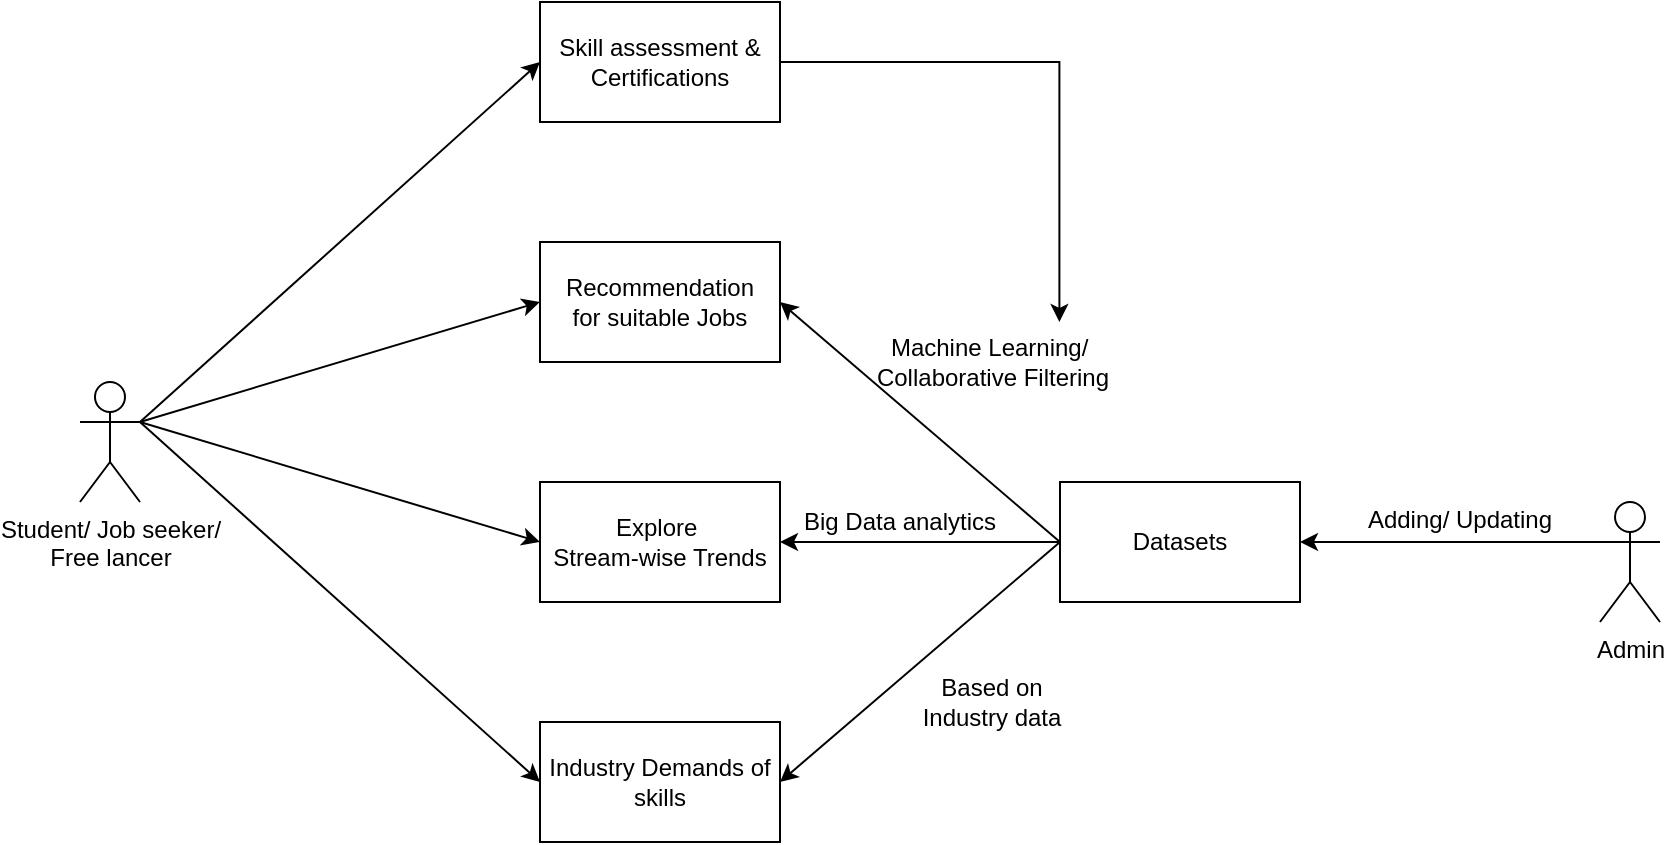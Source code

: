 <mxfile version="12.6.6" type="device"><diagram id="mCBj4KAUW-9IedpiIaAs" name="Page-1"><mxGraphModel dx="1038" dy="548" grid="1" gridSize="10" guides="1" tooltips="1" connect="1" arrows="1" fold="1" page="1" pageScale="1" pageWidth="850" pageHeight="1100" math="0" shadow="0"><root><mxCell id="0"/><mxCell id="1" parent="0"/><mxCell id="4p7Ywo6sf8HazCKealfF-1" value="Student/ Job seeker/&lt;br&gt;Free lancer" style="shape=umlActor;verticalLabelPosition=bottom;labelBackgroundColor=#ffffff;verticalAlign=top;html=1;outlineConnect=0;" vertex="1" parent="1"><mxGeometry x="50" y="230" width="30" height="60" as="geometry"/></mxCell><mxCell id="4p7Ywo6sf8HazCKealfF-30" style="edgeStyle=orthogonalEdgeStyle;rounded=0;orthogonalLoop=1;jettySize=auto;html=1;exitX=1;exitY=0.5;exitDx=0;exitDy=0;entryX=0.75;entryY=0;entryDx=0;entryDy=0;" edge="1" parent="1" source="4p7Ywo6sf8HazCKealfF-2" target="4p7Ywo6sf8HazCKealfF-20"><mxGeometry relative="1" as="geometry"><mxPoint x="430" y="220" as="targetPoint"/></mxGeometry></mxCell><mxCell id="4p7Ywo6sf8HazCKealfF-2" value="Skill assessment &amp;amp;&lt;br&gt;Certifications" style="rounded=0;whiteSpace=wrap;html=1;" vertex="1" parent="1"><mxGeometry x="280" y="40" width="120" height="60" as="geometry"/></mxCell><mxCell id="4p7Ywo6sf8HazCKealfF-3" value="Recommendation&lt;br&gt;for suitable Jobs&lt;br&gt;&lt;div id=&quot;SDCloudData&quot; style=&quot;display: none&quot;&gt;&lt;/div&gt;&lt;div id=&quot;SDCloudData&quot; style=&quot;display: none&quot;&gt;&lt;/div&gt;" style="rounded=0;whiteSpace=wrap;html=1;" vertex="1" parent="1"><mxGeometry x="280" y="160" width="120" height="60" as="geometry"/></mxCell><mxCell id="4p7Ywo6sf8HazCKealfF-6" value="&lt;span style=&quot;white-space: normal&quot;&gt;Explore&amp;nbsp;&lt;/span&gt;&lt;br style=&quot;white-space: normal&quot;&gt;&lt;span style=&quot;white-space: normal&quot;&gt;Stream-wise Trends&lt;/span&gt;" style="rounded=0;whiteSpace=wrap;html=1;" vertex="1" parent="1"><mxGeometry x="280" y="280" width="120" height="60" as="geometry"/></mxCell><mxCell id="4p7Ywo6sf8HazCKealfF-7" value="" style="endArrow=classic;html=1;entryX=0;entryY=0.5;entryDx=0;entryDy=0;exitX=1;exitY=0.333;exitDx=0;exitDy=0;exitPerimeter=0;" edge="1" parent="1" source="4p7Ywo6sf8HazCKealfF-1" target="4p7Ywo6sf8HazCKealfF-2"><mxGeometry width="50" height="50" relative="1" as="geometry"><mxPoint x="120" y="150" as="sourcePoint"/><mxPoint x="170" y="100" as="targetPoint"/></mxGeometry></mxCell><mxCell id="4p7Ywo6sf8HazCKealfF-9" value="Industry Demands of skills" style="rounded=0;whiteSpace=wrap;html=1;" vertex="1" parent="1"><mxGeometry x="280" y="400" width="120" height="60" as="geometry"/></mxCell><mxCell id="4p7Ywo6sf8HazCKealfF-10" value="" style="endArrow=classic;html=1;entryX=0;entryY=0.5;entryDx=0;entryDy=0;exitX=1;exitY=0.333;exitDx=0;exitDy=0;exitPerimeter=0;" edge="1" parent="1" source="4p7Ywo6sf8HazCKealfF-1" target="4p7Ywo6sf8HazCKealfF-3"><mxGeometry width="50" height="50" relative="1" as="geometry"><mxPoint x="150" y="190" as="sourcePoint"/><mxPoint x="200" y="140" as="targetPoint"/></mxGeometry></mxCell><mxCell id="4p7Ywo6sf8HazCKealfF-11" value="" style="endArrow=classic;html=1;entryX=0;entryY=0.5;entryDx=0;entryDy=0;exitX=1;exitY=0.333;exitDx=0;exitDy=0;exitPerimeter=0;" edge="1" parent="1" source="4p7Ywo6sf8HazCKealfF-1" target="4p7Ywo6sf8HazCKealfF-6"><mxGeometry width="50" height="50" relative="1" as="geometry"><mxPoint x="110" y="180" as="sourcePoint"/><mxPoint x="220" y="230" as="targetPoint"/></mxGeometry></mxCell><mxCell id="4p7Ywo6sf8HazCKealfF-13" value="" style="endArrow=classic;html=1;entryX=0;entryY=0.5;entryDx=0;entryDy=0;exitX=1;exitY=0.333;exitDx=0;exitDy=0;exitPerimeter=0;" edge="1" parent="1" source="4p7Ywo6sf8HazCKealfF-1" target="4p7Ywo6sf8HazCKealfF-9"><mxGeometry width="50" height="50" relative="1" as="geometry"><mxPoint x="110" y="380" as="sourcePoint"/><mxPoint x="160" y="330" as="targetPoint"/></mxGeometry></mxCell><mxCell id="4p7Ywo6sf8HazCKealfF-14" value="Datasets" style="rounded=0;whiteSpace=wrap;html=1;" vertex="1" parent="1"><mxGeometry x="540" y="280" width="120" height="60" as="geometry"/></mxCell><mxCell id="4p7Ywo6sf8HazCKealfF-15" value="" style="endArrow=classic;html=1;entryX=1;entryY=0.5;entryDx=0;entryDy=0;exitX=0;exitY=0.5;exitDx=0;exitDy=0;" edge="1" parent="1" source="4p7Ywo6sf8HazCKealfF-14" target="4p7Ywo6sf8HazCKealfF-3"><mxGeometry width="50" height="50" relative="1" as="geometry"><mxPoint x="450" y="290" as="sourcePoint"/><mxPoint x="500" y="240" as="targetPoint"/></mxGeometry></mxCell><mxCell id="4p7Ywo6sf8HazCKealfF-16" value="" style="endArrow=classic;html=1;entryX=1;entryY=0.5;entryDx=0;entryDy=0;exitX=0;exitY=0.5;exitDx=0;exitDy=0;" edge="1" parent="1" source="4p7Ywo6sf8HazCKealfF-14" target="4p7Ywo6sf8HazCKealfF-6"><mxGeometry width="50" height="50" relative="1" as="geometry"><mxPoint x="440" y="390" as="sourcePoint"/><mxPoint x="490" y="340" as="targetPoint"/></mxGeometry></mxCell><mxCell id="4p7Ywo6sf8HazCKealfF-17" value="" style="endArrow=classic;html=1;entryX=1;entryY=0.5;entryDx=0;entryDy=0;exitX=0;exitY=0.5;exitDx=0;exitDy=0;" edge="1" parent="1" source="4p7Ywo6sf8HazCKealfF-14" target="4p7Ywo6sf8HazCKealfF-9"><mxGeometry width="50" height="50" relative="1" as="geometry"><mxPoint x="490" y="480" as="sourcePoint"/><mxPoint x="460" y="480" as="targetPoint"/></mxGeometry></mxCell><mxCell id="4p7Ywo6sf8HazCKealfF-19" value="Big Data analytics" style="text;html=1;strokeColor=none;fillColor=none;align=center;verticalAlign=middle;whiteSpace=wrap;rounded=0;" vertex="1" parent="1"><mxGeometry x="410" y="290" width="100" height="20" as="geometry"/></mxCell><mxCell id="4p7Ywo6sf8HazCKealfF-20" value="Machine Learning/&amp;nbsp; Collaborative Filtering" style="text;html=1;strokeColor=none;fillColor=none;align=center;verticalAlign=middle;whiteSpace=wrap;rounded=0;rotation=0;" vertex="1" parent="1"><mxGeometry x="440.0" y="200" width="132.93" height="40" as="geometry"/></mxCell><mxCell id="4p7Ywo6sf8HazCKealfF-21" value="Admin" style="shape=umlActor;verticalLabelPosition=bottom;labelBackgroundColor=#ffffff;verticalAlign=top;html=1;outlineConnect=0;" vertex="1" parent="1"><mxGeometry x="810" y="290" width="30" height="60" as="geometry"/></mxCell><mxCell id="4p7Ywo6sf8HazCKealfF-23" value="" style="endArrow=classic;html=1;entryX=1;entryY=0.5;entryDx=0;entryDy=0;exitX=0;exitY=0.333;exitDx=0;exitDy=0;exitPerimeter=0;" edge="1" parent="1" source="4p7Ywo6sf8HazCKealfF-21" target="4p7Ywo6sf8HazCKealfF-14"><mxGeometry width="50" height="50" relative="1" as="geometry"><mxPoint x="710" y="388.4" as="sourcePoint"/><mxPoint x="760" y="338.4" as="targetPoint"/></mxGeometry></mxCell><mxCell id="4p7Ywo6sf8HazCKealfF-24" value="Adding/ Updating" style="text;html=1;strokeColor=none;fillColor=none;align=center;verticalAlign=middle;whiteSpace=wrap;rounded=0;" vertex="1" parent="1"><mxGeometry x="690" y="289.2" width="100" height="20" as="geometry"/></mxCell><mxCell id="4p7Ywo6sf8HazCKealfF-27" value="Based on Industry data" style="text;html=1;strokeColor=none;fillColor=none;align=center;verticalAlign=middle;whiteSpace=wrap;rounded=0;" vertex="1" parent="1"><mxGeometry x="461.46" y="380" width="90" height="20" as="geometry"/></mxCell></root></mxGraphModel></diagram></mxfile>